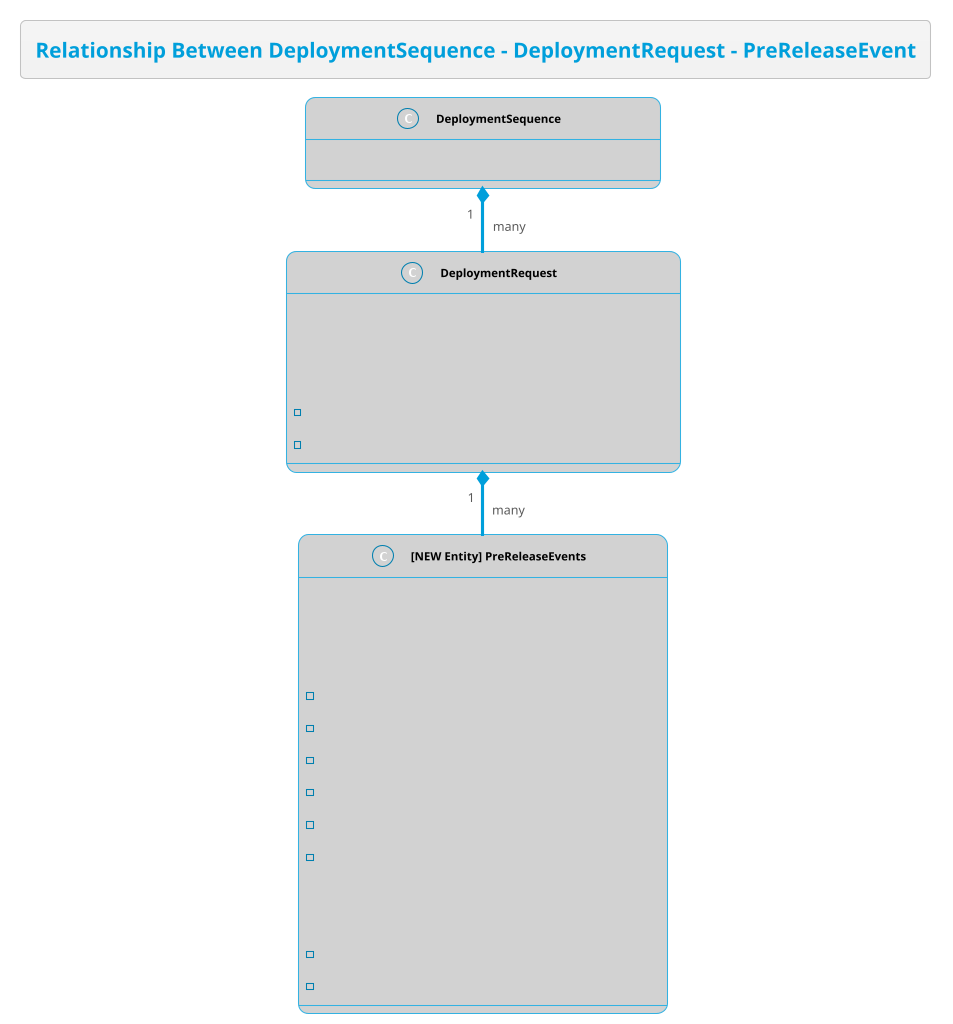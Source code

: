 @startuml
!theme bluegray
skinparam FooterFontColor black
skinparam DatabaseFontColor #007faf
skinparam ClassFontColor black
skinparam ClassBackgroundColor #d2d2d2


title Relationship Between DeploymentSequence - DeploymentRequest - PreReleaseEvent

class "<b>DeploymentSequence" as DS {
    current DB: shopee_deployplatform_db.deployment_seq_tab
}
class "<b>DeploymentRequest" as DR {
    current DB : shopee_deployplatform_db.deployment_request_tab

    NEW Function Requirements:
    - Initialise PreReleaseEvents
    - GET PreReleaseEvents
}

class "<b>[NEW Entity] PreReleaseEvents" as PRE {
    new DB : shopee_deployplatform_db.pre_release_events_tab

    Attributes:
    - deployment_request_id
    - display_name
    - pre_release_event_name
    - status
    - toggle_timestamp
    - toggle_author

    NEW Function Requirements:
    - GET PreReleaseEvent
    - Toggle PreReleaseEvent
}

DS "1" *-- "many" DR 
DR "1" *-- "many" PRE

@enduml

